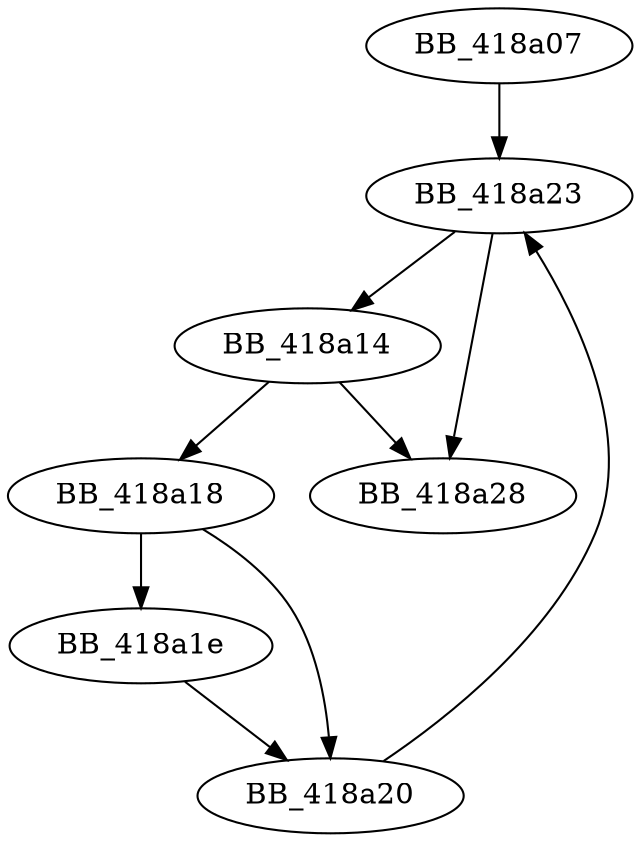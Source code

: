 DiGraph __initterm_e{
BB_418a07->BB_418a23
BB_418a14->BB_418a18
BB_418a14->BB_418a28
BB_418a18->BB_418a1e
BB_418a18->BB_418a20
BB_418a1e->BB_418a20
BB_418a20->BB_418a23
BB_418a23->BB_418a14
BB_418a23->BB_418a28
}

